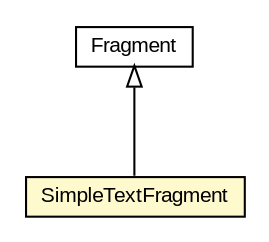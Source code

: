 #!/usr/local/bin/dot
#
# Class diagram 
# Generated by UMLGraph version R5_6-24-gf6e263 (http://www.umlgraph.org/)
#

digraph G {
	edge [fontname="arial",fontsize=10,labelfontname="arial",labelfontsize=10];
	node [fontname="arial",fontsize=10,shape=plaintext];
	nodesep=0.25;
	ranksep=0.5;
	// org.osmdroid.samplefragments.layouts.pager.SimpleTextFragment
	c51316 [label=<<table title="org.osmdroid.samplefragments.layouts.pager.SimpleTextFragment" border="0" cellborder="1" cellspacing="0" cellpadding="2" port="p" bgcolor="lemonChiffon" href="./SimpleTextFragment.html">
		<tr><td><table border="0" cellspacing="0" cellpadding="1">
<tr><td align="center" balign="center"> SimpleTextFragment </td></tr>
		</table></td></tr>
		</table>>, URL="./SimpleTextFragment.html", fontname="arial", fontcolor="black", fontsize=10.0];
	//org.osmdroid.samplefragments.layouts.pager.SimpleTextFragment extends android.support.v4.app.Fragment
	c51393:p -> c51316:p [dir=back,arrowtail=empty];
	// android.support.v4.app.Fragment
	c51393 [label=<<table title="android.support.v4.app.Fragment" border="0" cellborder="1" cellspacing="0" cellpadding="2" port="p" href="http://java.sun.com/j2se/1.4.2/docs/api/android/support/v4/app/Fragment.html">
		<tr><td><table border="0" cellspacing="0" cellpadding="1">
<tr><td align="center" balign="center"> Fragment </td></tr>
		</table></td></tr>
		</table>>, URL="http://java.sun.com/j2se/1.4.2/docs/api/android/support/v4/app/Fragment.html", fontname="arial", fontcolor="black", fontsize=10.0];
}

